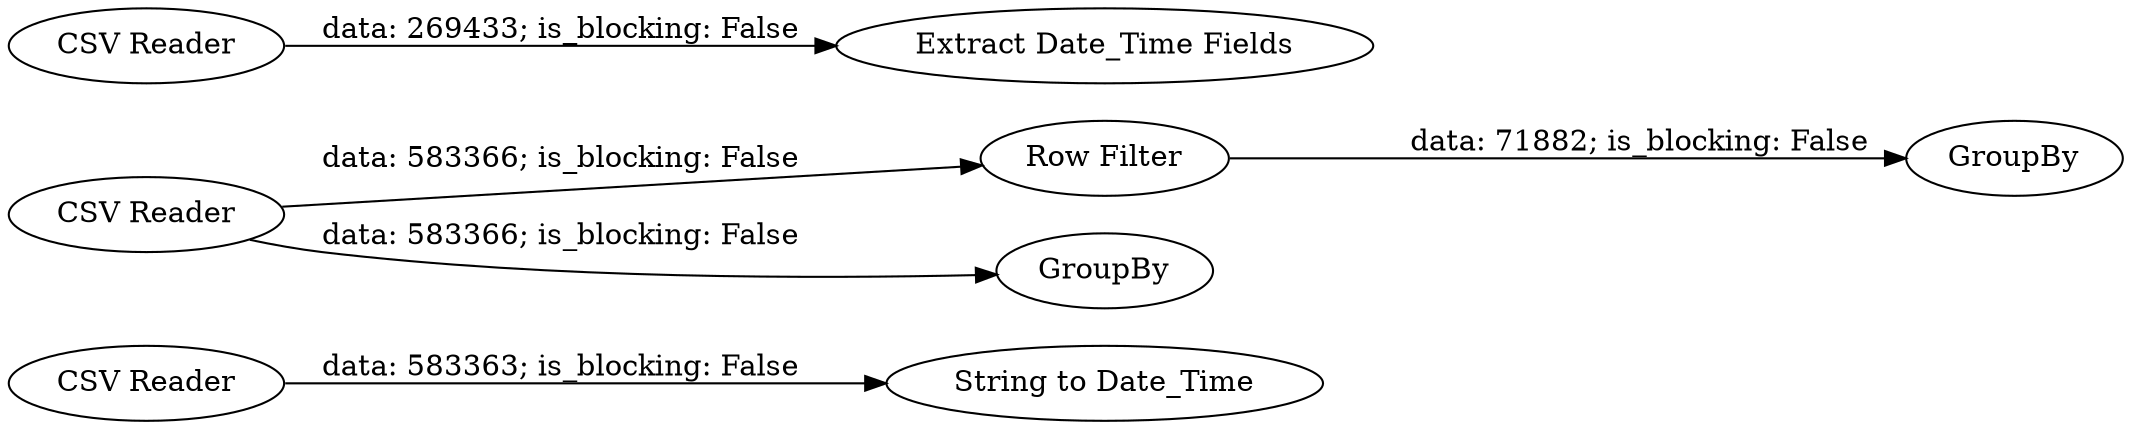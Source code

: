 digraph {
	"-4744952893877690188_1" [label="CSV Reader"]
	"-4744952893877690188_42" [label="Row Filter"]
	"-4744952893877690188_4" [label="Extract Date_Time Fields"]
	"-4744952893877690188_43" [label=GroupBy]
	"-4744952893877690188_41" [label=GroupBy]
	"-4744952893877690188_5" [label="CSV Reader"]
	"-4744952893877690188_6" [label="CSV Reader"]
	"-4744952893877690188_2" [label="String to Date_Time"]
	"-4744952893877690188_1" -> "-4744952893877690188_2" [label="data: 583363; is_blocking: False"]
	"-4744952893877690188_42" -> "-4744952893877690188_43" [label="data: 71882; is_blocking: False"]
	"-4744952893877690188_6" -> "-4744952893877690188_41" [label="data: 583366; is_blocking: False"]
	"-4744952893877690188_5" -> "-4744952893877690188_4" [label="data: 269433; is_blocking: False"]
	"-4744952893877690188_6" -> "-4744952893877690188_42" [label="data: 583366; is_blocking: False"]
	rankdir=LR
}
